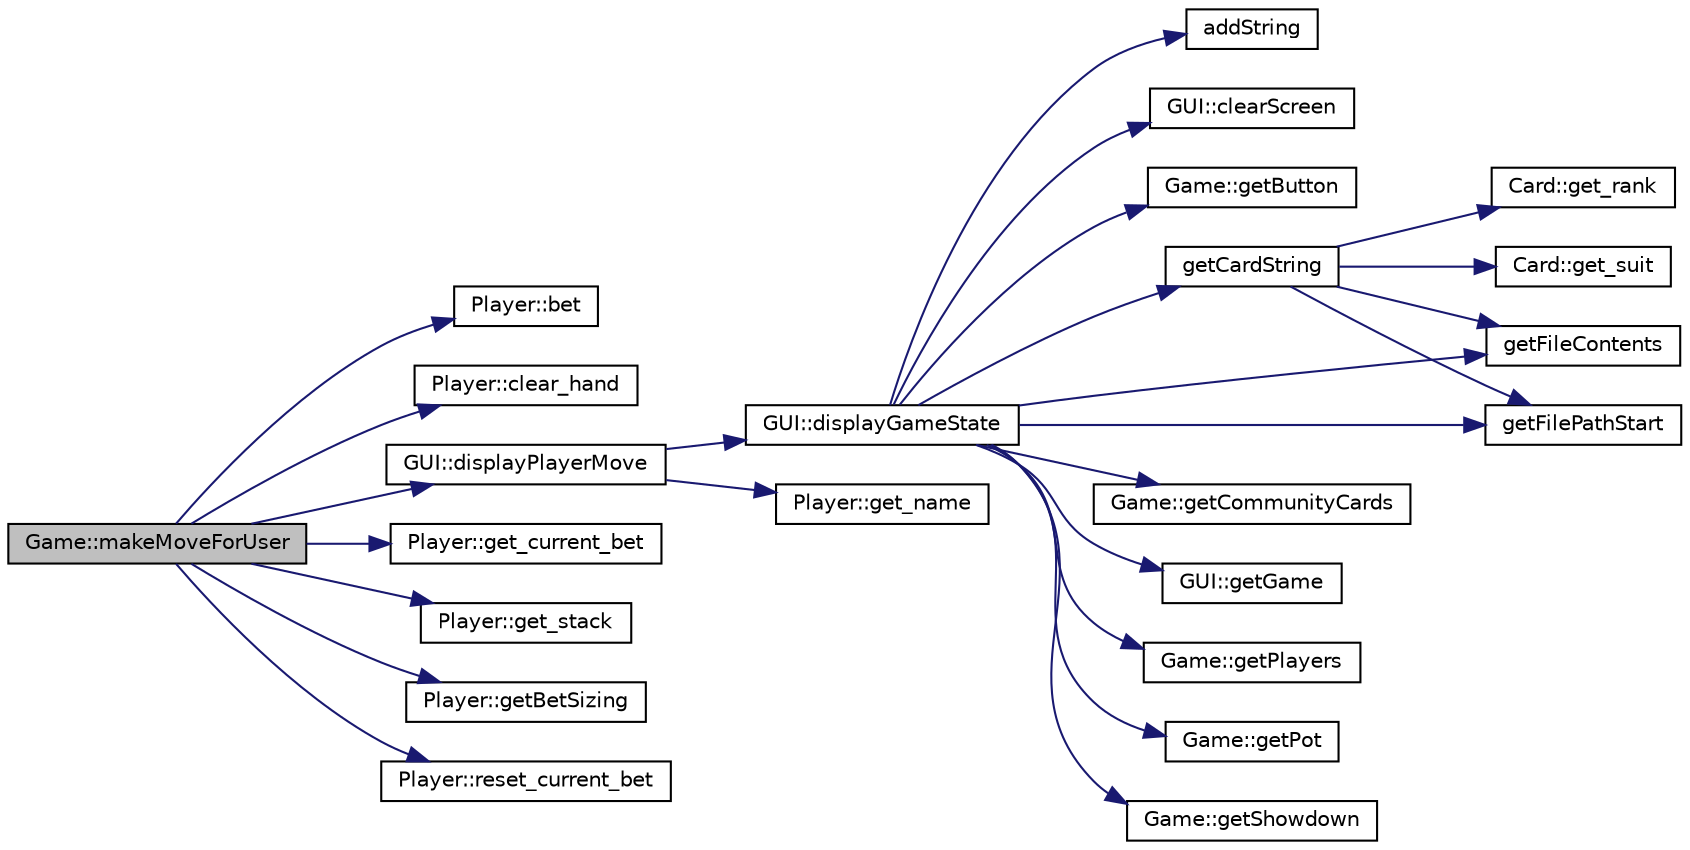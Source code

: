 digraph "Game::makeMoveForUser"
{
 // INTERACTIVE_SVG=YES
 // LATEX_PDF_SIZE
  edge [fontname="Helvetica",fontsize="10",labelfontname="Helvetica",labelfontsize="10"];
  node [fontname="Helvetica",fontsize="10",shape=record];
  rankdir="LR";
  Node1 [label="Game::makeMoveForUser",height=0.2,width=0.4,color="black", fillcolor="grey75", style="filled", fontcolor="black",tooltip="Processes a move made by the user."];
  Node1 -> Node2 [color="midnightblue",fontsize="10",style="solid",fontname="Helvetica"];
  Node2 [label="Player::bet",height=0.2,width=0.4,color="black", fillcolor="white", style="filled",URL="$class_player.html#ae0004d5df21e13f61b795d1c175e873d",tooltip="Places a bet by the player."];
  Node1 -> Node3 [color="midnightblue",fontsize="10",style="solid",fontname="Helvetica"];
  Node3 [label="Player::clear_hand",height=0.2,width=0.4,color="black", fillcolor="white", style="filled",URL="$class_player.html#a174449e6ad5253666daa744a02054066",tooltip="Clears the player's hand of all cards."];
  Node1 -> Node4 [color="midnightblue",fontsize="10",style="solid",fontname="Helvetica"];
  Node4 [label="GUI::displayPlayerMove",height=0.2,width=0.4,color="black", fillcolor="white", style="filled",URL="$class_g_u_i.html#a65d07a686330670f5567a3fc11fbace1",tooltip="Displays a player's move."];
  Node4 -> Node5 [color="midnightblue",fontsize="10",style="solid",fontname="Helvetica"];
  Node5 [label="GUI::displayGameState",height=0.2,width=0.4,color="black", fillcolor="white", style="filled",URL="$class_g_u_i.html#a8f55dae107a6648458f6eb16608c66d2",tooltip="Displays the current state of the game."];
  Node5 -> Node6 [color="midnightblue",fontsize="10",style="solid",fontname="Helvetica"];
  Node6 [label="addString",height=0.2,width=0.4,color="black", fillcolor="white", style="filled",URL="$_g_u_i_8cpp.html#ae6720e4bc4b25d366b73e9fc9b8afd4b",tooltip=" "];
  Node5 -> Node7 [color="midnightblue",fontsize="10",style="solid",fontname="Helvetica"];
  Node7 [label="GUI::clearScreen",height=0.2,width=0.4,color="black", fillcolor="white", style="filled",URL="$class_g_u_i.html#acf2275f45170a133113df56f878ff554",tooltip="Clears the console screen."];
  Node5 -> Node8 [color="midnightblue",fontsize="10",style="solid",fontname="Helvetica"];
  Node8 [label="Game::getButton",height=0.2,width=0.4,color="black", fillcolor="white", style="filled",URL="$class_game.html#a4760c827f1396dfba471b22a79a4f7ee",tooltip="Gets the current position of the dealer button."];
  Node5 -> Node9 [color="midnightblue",fontsize="10",style="solid",fontname="Helvetica"];
  Node9 [label="getCardString",height=0.2,width=0.4,color="black", fillcolor="white", style="filled",URL="$_g_u_i_8cpp.html#a36b6f63142ee7d9e884ef846d5dd1a05",tooltip=" "];
  Node9 -> Node10 [color="midnightblue",fontsize="10",style="solid",fontname="Helvetica"];
  Node10 [label="Card::get_rank",height=0.2,width=0.4,color="black", fillcolor="white", style="filled",URL="$class_card.html#a9b352ce37c8d4e365b31dee979c35add",tooltip="Gets the rank of the card."];
  Node9 -> Node11 [color="midnightblue",fontsize="10",style="solid",fontname="Helvetica"];
  Node11 [label="Card::get_suit",height=0.2,width=0.4,color="black", fillcolor="white", style="filled",URL="$class_card.html#a74782cc7cdcc2bf7cabc89eaa265805a",tooltip="Gets the suit of the card."];
  Node9 -> Node12 [color="midnightblue",fontsize="10",style="solid",fontname="Helvetica"];
  Node12 [label="getFileContents",height=0.2,width=0.4,color="black", fillcolor="white", style="filled",URL="$_g_u_i_8cpp.html#a734f170642ae5d075a5f9f98fab8cfdf",tooltip=" "];
  Node9 -> Node13 [color="midnightblue",fontsize="10",style="solid",fontname="Helvetica"];
  Node13 [label="getFilePathStart",height=0.2,width=0.4,color="black", fillcolor="white", style="filled",URL="$_g_u_i_8cpp.html#a674e968d1ecb5cf741d6625f58378c95",tooltip=" "];
  Node5 -> Node14 [color="midnightblue",fontsize="10",style="solid",fontname="Helvetica"];
  Node14 [label="Game::getCommunityCards",height=0.2,width=0.4,color="black", fillcolor="white", style="filled",URL="$class_game.html#ae8d1705be89f97f5ef13ba1a460502f2",tooltip="Gets the community cards on the table."];
  Node5 -> Node12 [color="midnightblue",fontsize="10",style="solid",fontname="Helvetica"];
  Node5 -> Node13 [color="midnightblue",fontsize="10",style="solid",fontname="Helvetica"];
  Node5 -> Node15 [color="midnightblue",fontsize="10",style="solid",fontname="Helvetica"];
  Node15 [label="GUI::getGame",height=0.2,width=0.4,color="black", fillcolor="white", style="filled",URL="$class_g_u_i.html#a8a11612f177718da765ea52bc74d62de",tooltip="Gets the game object for the GUI."];
  Node5 -> Node16 [color="midnightblue",fontsize="10",style="solid",fontname="Helvetica"];
  Node16 [label="Game::getPlayers",height=0.2,width=0.4,color="black", fillcolor="white", style="filled",URL="$class_game.html#a57e5aef2f67e77929842fab7a78404ea",tooltip="Gets the players in the game."];
  Node5 -> Node17 [color="midnightblue",fontsize="10",style="solid",fontname="Helvetica"];
  Node17 [label="Game::getPot",height=0.2,width=0.4,color="black", fillcolor="white", style="filled",URL="$class_game.html#a20b263146b74bb0c81341cfd26c44de6",tooltip="Gets the current pot size."];
  Node5 -> Node18 [color="midnightblue",fontsize="10",style="solid",fontname="Helvetica"];
  Node18 [label="Game::getShowdown",height=0.2,width=0.4,color="black", fillcolor="white", style="filled",URL="$class_game.html#ae10d3e9f219b74699aa150537440c041",tooltip="Checks if the game is at showdown."];
  Node4 -> Node19 [color="midnightblue",fontsize="10",style="solid",fontname="Helvetica"];
  Node19 [label="Player::get_name",height=0.2,width=0.4,color="black", fillcolor="white", style="filled",URL="$class_player.html#afca8141f38b60b526fd2f874523a2726",tooltip="Gets the name of the player."];
  Node1 -> Node20 [color="midnightblue",fontsize="10",style="solid",fontname="Helvetica"];
  Node20 [label="Player::get_current_bet",height=0.2,width=0.4,color="black", fillcolor="white", style="filled",URL="$class_player.html#a6bbf9eaf94c40552906fb108b6a2392a",tooltip="Gets the player's current bet in the ongoing hand."];
  Node1 -> Node21 [color="midnightblue",fontsize="10",style="solid",fontname="Helvetica"];
  Node21 [label="Player::get_stack",height=0.2,width=0.4,color="black", fillcolor="white", style="filled",URL="$class_player.html#aca2f65a65461c322a0563ae0482be213",tooltip="Gets the current stack of the player."];
  Node1 -> Node22 [color="midnightblue",fontsize="10",style="solid",fontname="Helvetica"];
  Node22 [label="Player::getBetSizing",height=0.2,width=0.4,color="black", fillcolor="white", style="filled",URL="$class_player.html#ae9d26573718b00460800539a32916288",tooltip="Gets the player's bet sizing during their turn."];
  Node1 -> Node23 [color="midnightblue",fontsize="10",style="solid",fontname="Helvetica"];
  Node23 [label="Player::reset_current_bet",height=0.2,width=0.4,color="black", fillcolor="white", style="filled",URL="$class_player.html#a715f618c366e6787c0c9b40f76d9fea8",tooltip="Resets the player's current bet to zero."];
}
